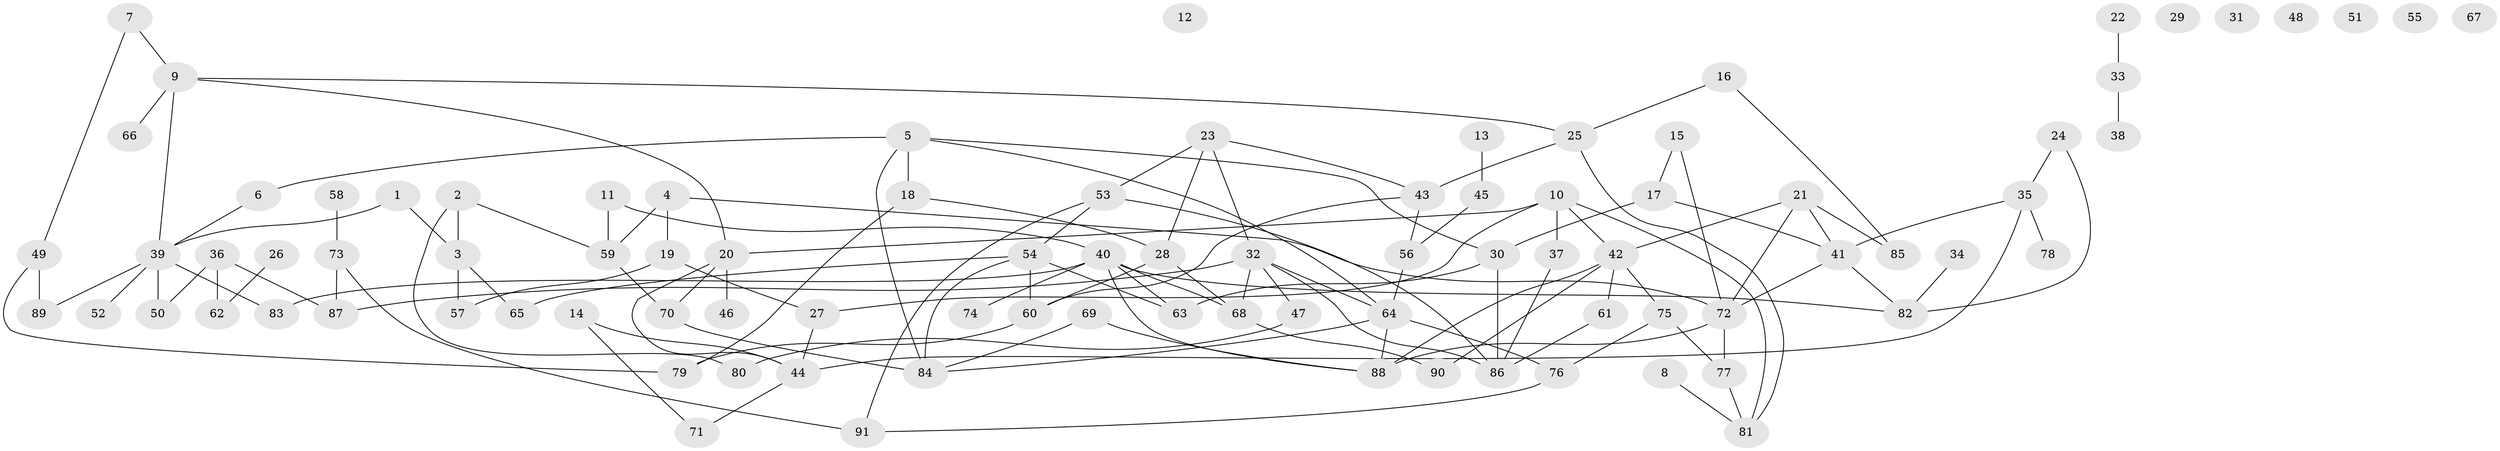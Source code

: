 // coarse degree distribution, {2: 0.17777777777777778, 3: 0.13333333333333333, 4: 0.08888888888888889, 5: 0.06666666666666667, 10: 0.044444444444444446, 11: 0.022222222222222223, 1: 0.17777777777777778, 13: 0.022222222222222223, 0: 0.17777777777777778, 9: 0.044444444444444446, 6: 0.022222222222222223, 7: 0.022222222222222223}
// Generated by graph-tools (version 1.1) at 2025/54/03/05/25 16:54:46]
// undirected, 91 vertices, 129 edges
graph export_dot {
graph [start="1"]
  node [color=gray90,style=filled];
  1;
  2;
  3;
  4;
  5;
  6;
  7;
  8;
  9;
  10;
  11;
  12;
  13;
  14;
  15;
  16;
  17;
  18;
  19;
  20;
  21;
  22;
  23;
  24;
  25;
  26;
  27;
  28;
  29;
  30;
  31;
  32;
  33;
  34;
  35;
  36;
  37;
  38;
  39;
  40;
  41;
  42;
  43;
  44;
  45;
  46;
  47;
  48;
  49;
  50;
  51;
  52;
  53;
  54;
  55;
  56;
  57;
  58;
  59;
  60;
  61;
  62;
  63;
  64;
  65;
  66;
  67;
  68;
  69;
  70;
  71;
  72;
  73;
  74;
  75;
  76;
  77;
  78;
  79;
  80;
  81;
  82;
  83;
  84;
  85;
  86;
  87;
  88;
  89;
  90;
  91;
  1 -- 3;
  1 -- 39;
  2 -- 3;
  2 -- 59;
  2 -- 80;
  3 -- 57;
  3 -- 65;
  4 -- 19;
  4 -- 59;
  4 -- 72;
  5 -- 6;
  5 -- 18;
  5 -- 30;
  5 -- 64;
  5 -- 84;
  6 -- 39;
  7 -- 9;
  7 -- 49;
  8 -- 81;
  9 -- 20;
  9 -- 25;
  9 -- 39;
  9 -- 66;
  10 -- 20;
  10 -- 27;
  10 -- 37;
  10 -- 42;
  10 -- 81;
  11 -- 40;
  11 -- 59;
  13 -- 45;
  14 -- 44;
  14 -- 71;
  15 -- 17;
  15 -- 72;
  16 -- 25;
  16 -- 85;
  17 -- 30;
  17 -- 41;
  18 -- 28;
  18 -- 79;
  19 -- 27;
  19 -- 57;
  20 -- 44;
  20 -- 46;
  20 -- 70;
  21 -- 41;
  21 -- 42;
  21 -- 72;
  21 -- 85;
  22 -- 33;
  23 -- 28;
  23 -- 32;
  23 -- 43;
  23 -- 53;
  24 -- 35;
  24 -- 82;
  25 -- 43;
  25 -- 81;
  26 -- 62;
  27 -- 44;
  28 -- 60;
  28 -- 68;
  30 -- 63;
  30 -- 86;
  32 -- 47;
  32 -- 64;
  32 -- 68;
  32 -- 86;
  32 -- 87;
  33 -- 38;
  34 -- 82;
  35 -- 41;
  35 -- 44;
  35 -- 78;
  36 -- 50;
  36 -- 62;
  36 -- 87;
  37 -- 86;
  39 -- 50;
  39 -- 52;
  39 -- 83;
  39 -- 89;
  40 -- 63;
  40 -- 68;
  40 -- 74;
  40 -- 82;
  40 -- 83;
  40 -- 88;
  41 -- 72;
  41 -- 82;
  42 -- 61;
  42 -- 75;
  42 -- 88;
  42 -- 90;
  43 -- 56;
  43 -- 60;
  44 -- 71;
  45 -- 56;
  47 -- 80;
  49 -- 79;
  49 -- 89;
  53 -- 54;
  53 -- 86;
  53 -- 91;
  54 -- 60;
  54 -- 63;
  54 -- 65;
  54 -- 84;
  56 -- 64;
  58 -- 73;
  59 -- 70;
  60 -- 79;
  61 -- 86;
  64 -- 76;
  64 -- 84;
  64 -- 88;
  68 -- 90;
  69 -- 84;
  69 -- 88;
  70 -- 84;
  72 -- 77;
  72 -- 88;
  73 -- 87;
  73 -- 91;
  75 -- 76;
  75 -- 77;
  76 -- 91;
  77 -- 81;
}
